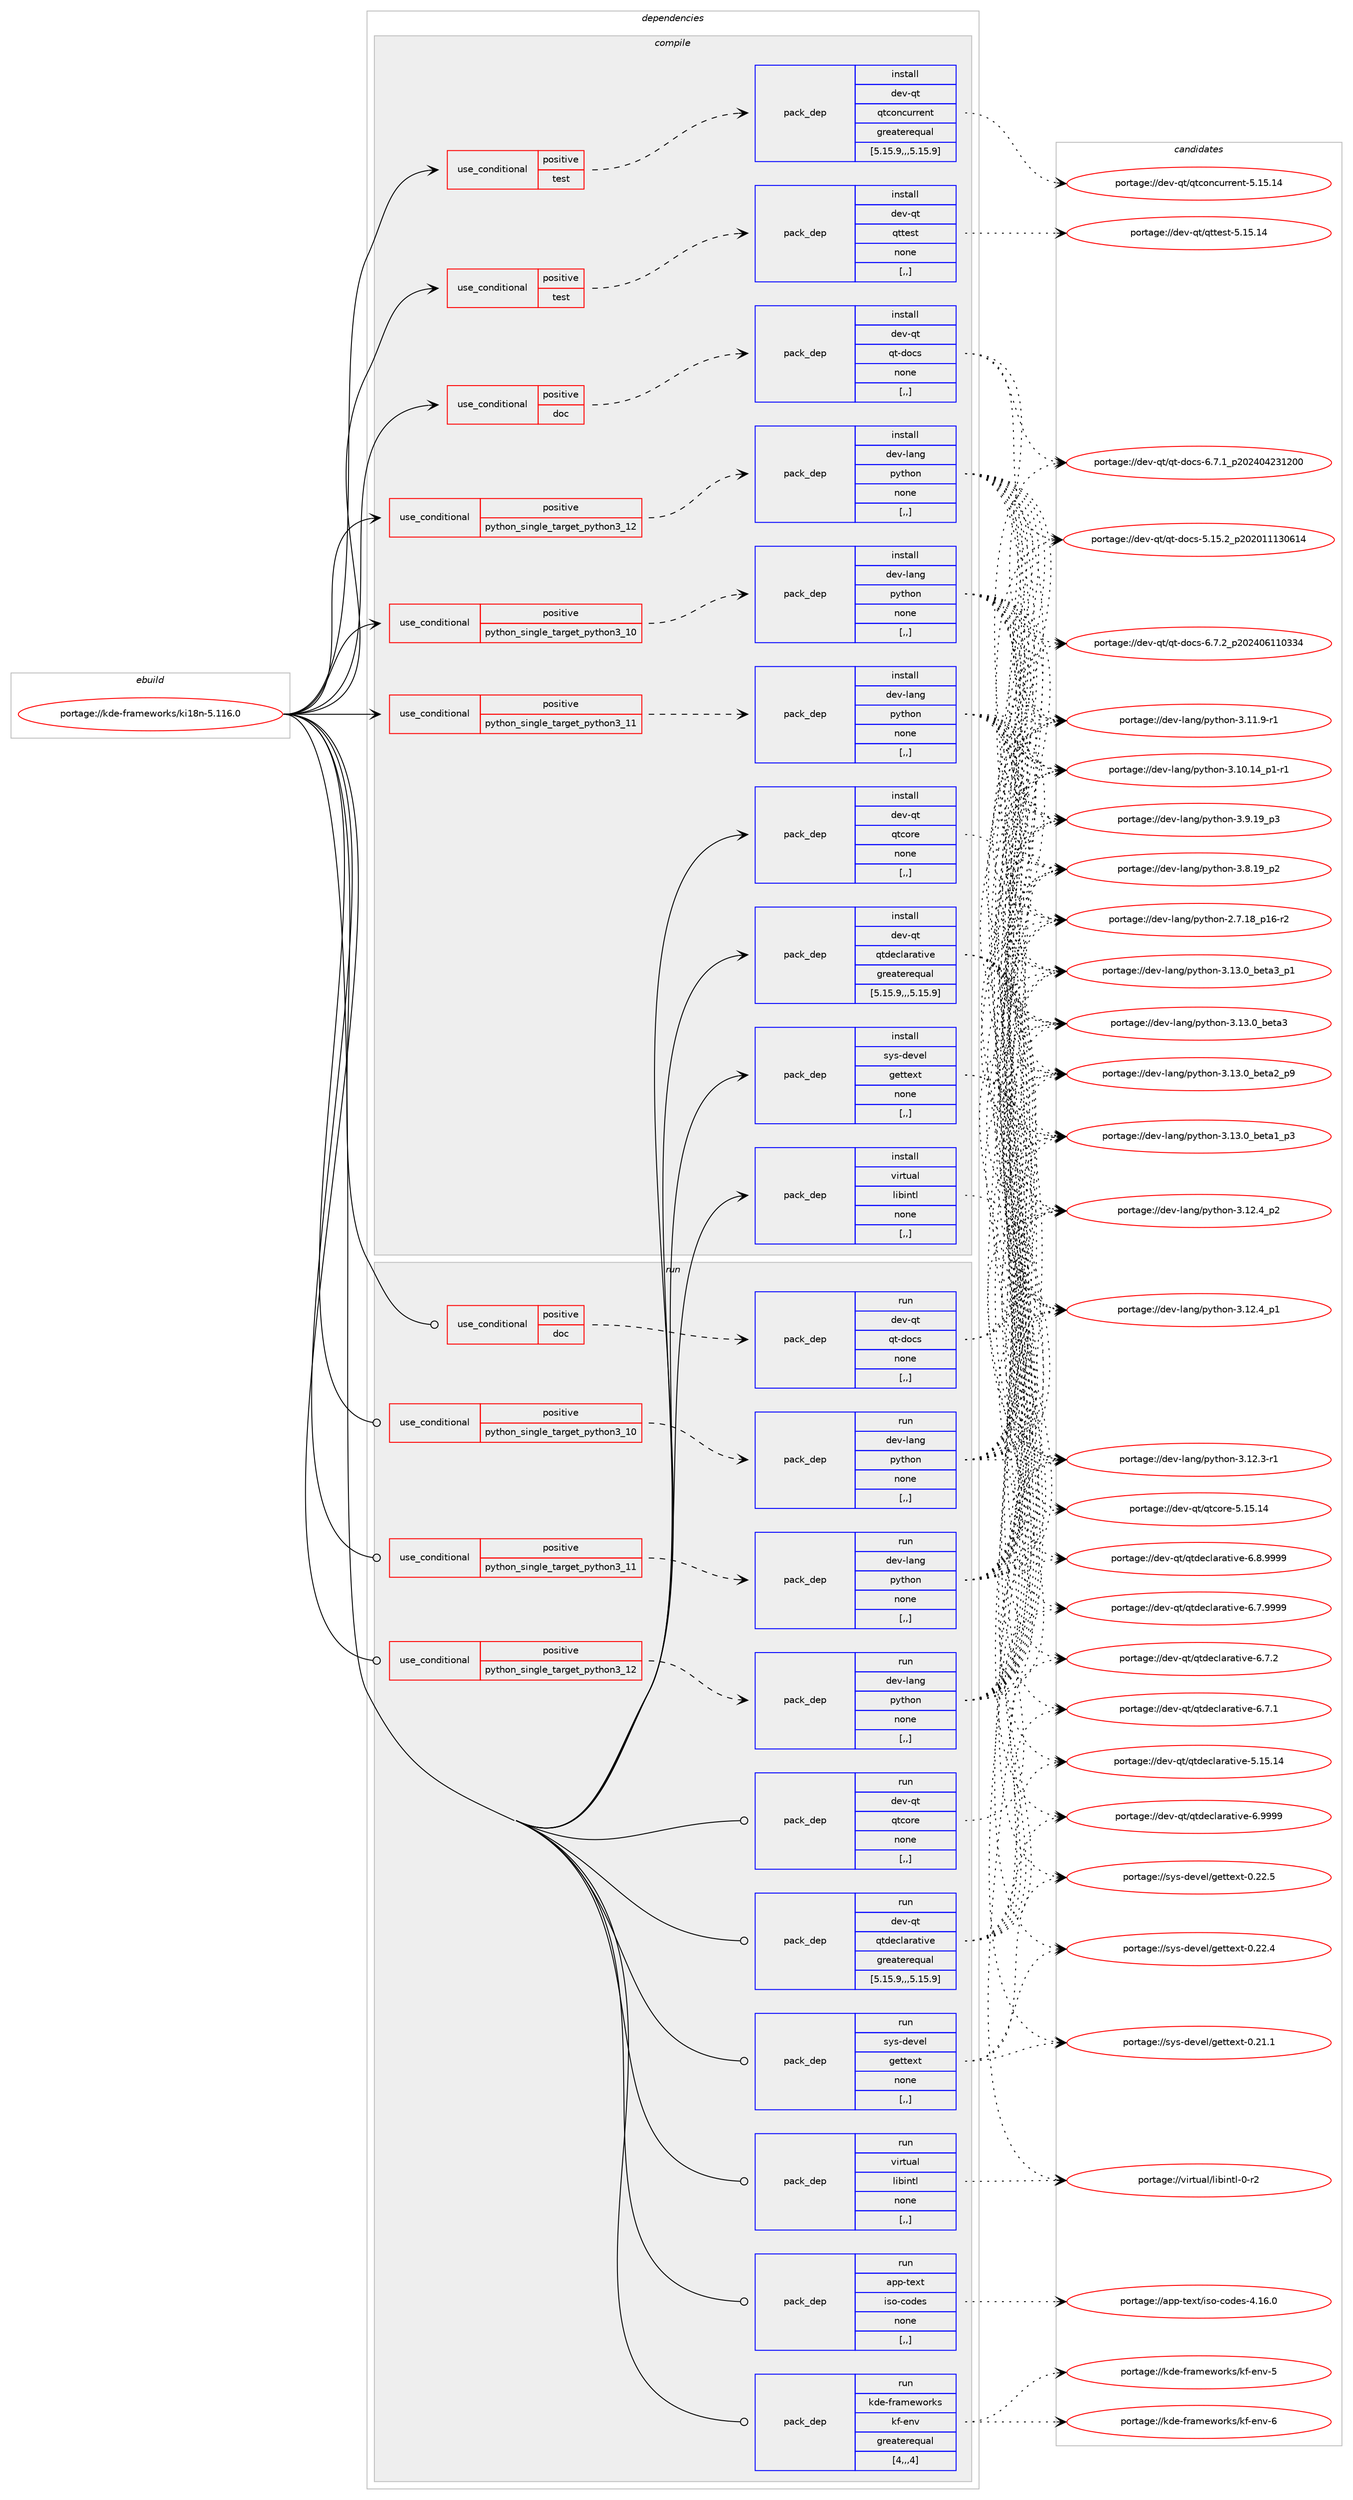 digraph prolog {

# *************
# Graph options
# *************

newrank=true;
concentrate=true;
compound=true;
graph [rankdir=LR,fontname=Helvetica,fontsize=10,ranksep=1.5];#, ranksep=2.5, nodesep=0.2];
edge  [arrowhead=vee];
node  [fontname=Helvetica,fontsize=10];

# **********
# The ebuild
# **********

subgraph cluster_leftcol {
color=gray;
rank=same;
label=<<i>ebuild</i>>;
id [label="portage://kde-frameworks/ki18n-5.116.0", color=red, width=4, href="../kde-frameworks/ki18n-5.116.0.svg"];
}

# ****************
# The dependencies
# ****************

subgraph cluster_midcol {
color=gray;
label=<<i>dependencies</i>>;
subgraph cluster_compile {
fillcolor="#eeeeee";
style=filled;
label=<<i>compile</i>>;
subgraph cond67675 {
dependency263382 [label=<<TABLE BORDER="0" CELLBORDER="1" CELLSPACING="0" CELLPADDING="4"><TR><TD ROWSPAN="3" CELLPADDING="10">use_conditional</TD></TR><TR><TD>positive</TD></TR><TR><TD>doc</TD></TR></TABLE>>, shape=none, color=red];
subgraph pack193661 {
dependency263383 [label=<<TABLE BORDER="0" CELLBORDER="1" CELLSPACING="0" CELLPADDING="4" WIDTH="220"><TR><TD ROWSPAN="6" CELLPADDING="30">pack_dep</TD></TR><TR><TD WIDTH="110">install</TD></TR><TR><TD>dev-qt</TD></TR><TR><TD>qt-docs</TD></TR><TR><TD>none</TD></TR><TR><TD>[,,]</TD></TR></TABLE>>, shape=none, color=blue];
}
dependency263382:e -> dependency263383:w [weight=20,style="dashed",arrowhead="vee"];
}
id:e -> dependency263382:w [weight=20,style="solid",arrowhead="vee"];
subgraph cond67676 {
dependency263384 [label=<<TABLE BORDER="0" CELLBORDER="1" CELLSPACING="0" CELLPADDING="4"><TR><TD ROWSPAN="3" CELLPADDING="10">use_conditional</TD></TR><TR><TD>positive</TD></TR><TR><TD>python_single_target_python3_10</TD></TR></TABLE>>, shape=none, color=red];
subgraph pack193662 {
dependency263385 [label=<<TABLE BORDER="0" CELLBORDER="1" CELLSPACING="0" CELLPADDING="4" WIDTH="220"><TR><TD ROWSPAN="6" CELLPADDING="30">pack_dep</TD></TR><TR><TD WIDTH="110">install</TD></TR><TR><TD>dev-lang</TD></TR><TR><TD>python</TD></TR><TR><TD>none</TD></TR><TR><TD>[,,]</TD></TR></TABLE>>, shape=none, color=blue];
}
dependency263384:e -> dependency263385:w [weight=20,style="dashed",arrowhead="vee"];
}
id:e -> dependency263384:w [weight=20,style="solid",arrowhead="vee"];
subgraph cond67677 {
dependency263386 [label=<<TABLE BORDER="0" CELLBORDER="1" CELLSPACING="0" CELLPADDING="4"><TR><TD ROWSPAN="3" CELLPADDING="10">use_conditional</TD></TR><TR><TD>positive</TD></TR><TR><TD>python_single_target_python3_11</TD></TR></TABLE>>, shape=none, color=red];
subgraph pack193663 {
dependency263387 [label=<<TABLE BORDER="0" CELLBORDER="1" CELLSPACING="0" CELLPADDING="4" WIDTH="220"><TR><TD ROWSPAN="6" CELLPADDING="30">pack_dep</TD></TR><TR><TD WIDTH="110">install</TD></TR><TR><TD>dev-lang</TD></TR><TR><TD>python</TD></TR><TR><TD>none</TD></TR><TR><TD>[,,]</TD></TR></TABLE>>, shape=none, color=blue];
}
dependency263386:e -> dependency263387:w [weight=20,style="dashed",arrowhead="vee"];
}
id:e -> dependency263386:w [weight=20,style="solid",arrowhead="vee"];
subgraph cond67678 {
dependency263388 [label=<<TABLE BORDER="0" CELLBORDER="1" CELLSPACING="0" CELLPADDING="4"><TR><TD ROWSPAN="3" CELLPADDING="10">use_conditional</TD></TR><TR><TD>positive</TD></TR><TR><TD>python_single_target_python3_12</TD></TR></TABLE>>, shape=none, color=red];
subgraph pack193664 {
dependency263389 [label=<<TABLE BORDER="0" CELLBORDER="1" CELLSPACING="0" CELLPADDING="4" WIDTH="220"><TR><TD ROWSPAN="6" CELLPADDING="30">pack_dep</TD></TR><TR><TD WIDTH="110">install</TD></TR><TR><TD>dev-lang</TD></TR><TR><TD>python</TD></TR><TR><TD>none</TD></TR><TR><TD>[,,]</TD></TR></TABLE>>, shape=none, color=blue];
}
dependency263388:e -> dependency263389:w [weight=20,style="dashed",arrowhead="vee"];
}
id:e -> dependency263388:w [weight=20,style="solid",arrowhead="vee"];
subgraph cond67679 {
dependency263390 [label=<<TABLE BORDER="0" CELLBORDER="1" CELLSPACING="0" CELLPADDING="4"><TR><TD ROWSPAN="3" CELLPADDING="10">use_conditional</TD></TR><TR><TD>positive</TD></TR><TR><TD>test</TD></TR></TABLE>>, shape=none, color=red];
subgraph pack193665 {
dependency263391 [label=<<TABLE BORDER="0" CELLBORDER="1" CELLSPACING="0" CELLPADDING="4" WIDTH="220"><TR><TD ROWSPAN="6" CELLPADDING="30">pack_dep</TD></TR><TR><TD WIDTH="110">install</TD></TR><TR><TD>dev-qt</TD></TR><TR><TD>qtconcurrent</TD></TR><TR><TD>greaterequal</TD></TR><TR><TD>[5.15.9,,,5.15.9]</TD></TR></TABLE>>, shape=none, color=blue];
}
dependency263390:e -> dependency263391:w [weight=20,style="dashed",arrowhead="vee"];
}
id:e -> dependency263390:w [weight=20,style="solid",arrowhead="vee"];
subgraph cond67680 {
dependency263392 [label=<<TABLE BORDER="0" CELLBORDER="1" CELLSPACING="0" CELLPADDING="4"><TR><TD ROWSPAN="3" CELLPADDING="10">use_conditional</TD></TR><TR><TD>positive</TD></TR><TR><TD>test</TD></TR></TABLE>>, shape=none, color=red];
subgraph pack193666 {
dependency263393 [label=<<TABLE BORDER="0" CELLBORDER="1" CELLSPACING="0" CELLPADDING="4" WIDTH="220"><TR><TD ROWSPAN="6" CELLPADDING="30">pack_dep</TD></TR><TR><TD WIDTH="110">install</TD></TR><TR><TD>dev-qt</TD></TR><TR><TD>qttest</TD></TR><TR><TD>none</TD></TR><TR><TD>[,,]</TD></TR></TABLE>>, shape=none, color=blue];
}
dependency263392:e -> dependency263393:w [weight=20,style="dashed",arrowhead="vee"];
}
id:e -> dependency263392:w [weight=20,style="solid",arrowhead="vee"];
subgraph pack193667 {
dependency263394 [label=<<TABLE BORDER="0" CELLBORDER="1" CELLSPACING="0" CELLPADDING="4" WIDTH="220"><TR><TD ROWSPAN="6" CELLPADDING="30">pack_dep</TD></TR><TR><TD WIDTH="110">install</TD></TR><TR><TD>dev-qt</TD></TR><TR><TD>qtcore</TD></TR><TR><TD>none</TD></TR><TR><TD>[,,]</TD></TR></TABLE>>, shape=none, color=blue];
}
id:e -> dependency263394:w [weight=20,style="solid",arrowhead="vee"];
subgraph pack193668 {
dependency263395 [label=<<TABLE BORDER="0" CELLBORDER="1" CELLSPACING="0" CELLPADDING="4" WIDTH="220"><TR><TD ROWSPAN="6" CELLPADDING="30">pack_dep</TD></TR><TR><TD WIDTH="110">install</TD></TR><TR><TD>dev-qt</TD></TR><TR><TD>qtdeclarative</TD></TR><TR><TD>greaterequal</TD></TR><TR><TD>[5.15.9,,,5.15.9]</TD></TR></TABLE>>, shape=none, color=blue];
}
id:e -> dependency263395:w [weight=20,style="solid",arrowhead="vee"];
subgraph pack193669 {
dependency263396 [label=<<TABLE BORDER="0" CELLBORDER="1" CELLSPACING="0" CELLPADDING="4" WIDTH="220"><TR><TD ROWSPAN="6" CELLPADDING="30">pack_dep</TD></TR><TR><TD WIDTH="110">install</TD></TR><TR><TD>sys-devel</TD></TR><TR><TD>gettext</TD></TR><TR><TD>none</TD></TR><TR><TD>[,,]</TD></TR></TABLE>>, shape=none, color=blue];
}
id:e -> dependency263396:w [weight=20,style="solid",arrowhead="vee"];
subgraph pack193670 {
dependency263397 [label=<<TABLE BORDER="0" CELLBORDER="1" CELLSPACING="0" CELLPADDING="4" WIDTH="220"><TR><TD ROWSPAN="6" CELLPADDING="30">pack_dep</TD></TR><TR><TD WIDTH="110">install</TD></TR><TR><TD>virtual</TD></TR><TR><TD>libintl</TD></TR><TR><TD>none</TD></TR><TR><TD>[,,]</TD></TR></TABLE>>, shape=none, color=blue];
}
id:e -> dependency263397:w [weight=20,style="solid",arrowhead="vee"];
}
subgraph cluster_compileandrun {
fillcolor="#eeeeee";
style=filled;
label=<<i>compile and run</i>>;
}
subgraph cluster_run {
fillcolor="#eeeeee";
style=filled;
label=<<i>run</i>>;
subgraph cond67681 {
dependency263398 [label=<<TABLE BORDER="0" CELLBORDER="1" CELLSPACING="0" CELLPADDING="4"><TR><TD ROWSPAN="3" CELLPADDING="10">use_conditional</TD></TR><TR><TD>positive</TD></TR><TR><TD>doc</TD></TR></TABLE>>, shape=none, color=red];
subgraph pack193671 {
dependency263399 [label=<<TABLE BORDER="0" CELLBORDER="1" CELLSPACING="0" CELLPADDING="4" WIDTH="220"><TR><TD ROWSPAN="6" CELLPADDING="30">pack_dep</TD></TR><TR><TD WIDTH="110">run</TD></TR><TR><TD>dev-qt</TD></TR><TR><TD>qt-docs</TD></TR><TR><TD>none</TD></TR><TR><TD>[,,]</TD></TR></TABLE>>, shape=none, color=blue];
}
dependency263398:e -> dependency263399:w [weight=20,style="dashed",arrowhead="vee"];
}
id:e -> dependency263398:w [weight=20,style="solid",arrowhead="odot"];
subgraph cond67682 {
dependency263400 [label=<<TABLE BORDER="0" CELLBORDER="1" CELLSPACING="0" CELLPADDING="4"><TR><TD ROWSPAN="3" CELLPADDING="10">use_conditional</TD></TR><TR><TD>positive</TD></TR><TR><TD>python_single_target_python3_10</TD></TR></TABLE>>, shape=none, color=red];
subgraph pack193672 {
dependency263401 [label=<<TABLE BORDER="0" CELLBORDER="1" CELLSPACING="0" CELLPADDING="4" WIDTH="220"><TR><TD ROWSPAN="6" CELLPADDING="30">pack_dep</TD></TR><TR><TD WIDTH="110">run</TD></TR><TR><TD>dev-lang</TD></TR><TR><TD>python</TD></TR><TR><TD>none</TD></TR><TR><TD>[,,]</TD></TR></TABLE>>, shape=none, color=blue];
}
dependency263400:e -> dependency263401:w [weight=20,style="dashed",arrowhead="vee"];
}
id:e -> dependency263400:w [weight=20,style="solid",arrowhead="odot"];
subgraph cond67683 {
dependency263402 [label=<<TABLE BORDER="0" CELLBORDER="1" CELLSPACING="0" CELLPADDING="4"><TR><TD ROWSPAN="3" CELLPADDING="10">use_conditional</TD></TR><TR><TD>positive</TD></TR><TR><TD>python_single_target_python3_11</TD></TR></TABLE>>, shape=none, color=red];
subgraph pack193673 {
dependency263403 [label=<<TABLE BORDER="0" CELLBORDER="1" CELLSPACING="0" CELLPADDING="4" WIDTH="220"><TR><TD ROWSPAN="6" CELLPADDING="30">pack_dep</TD></TR><TR><TD WIDTH="110">run</TD></TR><TR><TD>dev-lang</TD></TR><TR><TD>python</TD></TR><TR><TD>none</TD></TR><TR><TD>[,,]</TD></TR></TABLE>>, shape=none, color=blue];
}
dependency263402:e -> dependency263403:w [weight=20,style="dashed",arrowhead="vee"];
}
id:e -> dependency263402:w [weight=20,style="solid",arrowhead="odot"];
subgraph cond67684 {
dependency263404 [label=<<TABLE BORDER="0" CELLBORDER="1" CELLSPACING="0" CELLPADDING="4"><TR><TD ROWSPAN="3" CELLPADDING="10">use_conditional</TD></TR><TR><TD>positive</TD></TR><TR><TD>python_single_target_python3_12</TD></TR></TABLE>>, shape=none, color=red];
subgraph pack193674 {
dependency263405 [label=<<TABLE BORDER="0" CELLBORDER="1" CELLSPACING="0" CELLPADDING="4" WIDTH="220"><TR><TD ROWSPAN="6" CELLPADDING="30">pack_dep</TD></TR><TR><TD WIDTH="110">run</TD></TR><TR><TD>dev-lang</TD></TR><TR><TD>python</TD></TR><TR><TD>none</TD></TR><TR><TD>[,,]</TD></TR></TABLE>>, shape=none, color=blue];
}
dependency263404:e -> dependency263405:w [weight=20,style="dashed",arrowhead="vee"];
}
id:e -> dependency263404:w [weight=20,style="solid",arrowhead="odot"];
subgraph pack193675 {
dependency263406 [label=<<TABLE BORDER="0" CELLBORDER="1" CELLSPACING="0" CELLPADDING="4" WIDTH="220"><TR><TD ROWSPAN="6" CELLPADDING="30">pack_dep</TD></TR><TR><TD WIDTH="110">run</TD></TR><TR><TD>app-text</TD></TR><TR><TD>iso-codes</TD></TR><TR><TD>none</TD></TR><TR><TD>[,,]</TD></TR></TABLE>>, shape=none, color=blue];
}
id:e -> dependency263406:w [weight=20,style="solid",arrowhead="odot"];
subgraph pack193676 {
dependency263407 [label=<<TABLE BORDER="0" CELLBORDER="1" CELLSPACING="0" CELLPADDING="4" WIDTH="220"><TR><TD ROWSPAN="6" CELLPADDING="30">pack_dep</TD></TR><TR><TD WIDTH="110">run</TD></TR><TR><TD>dev-qt</TD></TR><TR><TD>qtcore</TD></TR><TR><TD>none</TD></TR><TR><TD>[,,]</TD></TR></TABLE>>, shape=none, color=blue];
}
id:e -> dependency263407:w [weight=20,style="solid",arrowhead="odot"];
subgraph pack193677 {
dependency263408 [label=<<TABLE BORDER="0" CELLBORDER="1" CELLSPACING="0" CELLPADDING="4" WIDTH="220"><TR><TD ROWSPAN="6" CELLPADDING="30">pack_dep</TD></TR><TR><TD WIDTH="110">run</TD></TR><TR><TD>dev-qt</TD></TR><TR><TD>qtdeclarative</TD></TR><TR><TD>greaterequal</TD></TR><TR><TD>[5.15.9,,,5.15.9]</TD></TR></TABLE>>, shape=none, color=blue];
}
id:e -> dependency263408:w [weight=20,style="solid",arrowhead="odot"];
subgraph pack193678 {
dependency263409 [label=<<TABLE BORDER="0" CELLBORDER="1" CELLSPACING="0" CELLPADDING="4" WIDTH="220"><TR><TD ROWSPAN="6" CELLPADDING="30">pack_dep</TD></TR><TR><TD WIDTH="110">run</TD></TR><TR><TD>kde-frameworks</TD></TR><TR><TD>kf-env</TD></TR><TR><TD>greaterequal</TD></TR><TR><TD>[4,,,4]</TD></TR></TABLE>>, shape=none, color=blue];
}
id:e -> dependency263409:w [weight=20,style="solid",arrowhead="odot"];
subgraph pack193679 {
dependency263410 [label=<<TABLE BORDER="0" CELLBORDER="1" CELLSPACING="0" CELLPADDING="4" WIDTH="220"><TR><TD ROWSPAN="6" CELLPADDING="30">pack_dep</TD></TR><TR><TD WIDTH="110">run</TD></TR><TR><TD>sys-devel</TD></TR><TR><TD>gettext</TD></TR><TR><TD>none</TD></TR><TR><TD>[,,]</TD></TR></TABLE>>, shape=none, color=blue];
}
id:e -> dependency263410:w [weight=20,style="solid",arrowhead="odot"];
subgraph pack193680 {
dependency263411 [label=<<TABLE BORDER="0" CELLBORDER="1" CELLSPACING="0" CELLPADDING="4" WIDTH="220"><TR><TD ROWSPAN="6" CELLPADDING="30">pack_dep</TD></TR><TR><TD WIDTH="110">run</TD></TR><TR><TD>virtual</TD></TR><TR><TD>libintl</TD></TR><TR><TD>none</TD></TR><TR><TD>[,,]</TD></TR></TABLE>>, shape=none, color=blue];
}
id:e -> dependency263411:w [weight=20,style="solid",arrowhead="odot"];
}
}

# **************
# The candidates
# **************

subgraph cluster_choices {
rank=same;
color=gray;
label=<<i>candidates</i>>;

subgraph choice193661 {
color=black;
nodesep=1;
choice1001011184511311647113116451001119911545544655465095112504850524854494948515152 [label="portage://dev-qt/qt-docs-6.7.2_p202406110334", color=red, width=4,href="../dev-qt/qt-docs-6.7.2_p202406110334.svg"];
choice1001011184511311647113116451001119911545544655464995112504850524852505149504848 [label="portage://dev-qt/qt-docs-6.7.1_p202404231200", color=red, width=4,href="../dev-qt/qt-docs-6.7.1_p202404231200.svg"];
choice100101118451131164711311645100111991154553464953465095112504850484949495148544952 [label="portage://dev-qt/qt-docs-5.15.2_p202011130614", color=red, width=4,href="../dev-qt/qt-docs-5.15.2_p202011130614.svg"];
dependency263383:e -> choice1001011184511311647113116451001119911545544655465095112504850524854494948515152:w [style=dotted,weight="100"];
dependency263383:e -> choice1001011184511311647113116451001119911545544655464995112504850524852505149504848:w [style=dotted,weight="100"];
dependency263383:e -> choice100101118451131164711311645100111991154553464953465095112504850484949495148544952:w [style=dotted,weight="100"];
}
subgraph choice193662 {
color=black;
nodesep=1;
choice10010111845108971101034711212111610411111045514649514648959810111697519511249 [label="portage://dev-lang/python-3.13.0_beta3_p1", color=red, width=4,href="../dev-lang/python-3.13.0_beta3_p1.svg"];
choice1001011184510897110103471121211161041111104551464951464895981011169751 [label="portage://dev-lang/python-3.13.0_beta3", color=red, width=4,href="../dev-lang/python-3.13.0_beta3.svg"];
choice10010111845108971101034711212111610411111045514649514648959810111697509511257 [label="portage://dev-lang/python-3.13.0_beta2_p9", color=red, width=4,href="../dev-lang/python-3.13.0_beta2_p9.svg"];
choice10010111845108971101034711212111610411111045514649514648959810111697499511251 [label="portage://dev-lang/python-3.13.0_beta1_p3", color=red, width=4,href="../dev-lang/python-3.13.0_beta1_p3.svg"];
choice100101118451089711010347112121116104111110455146495046529511250 [label="portage://dev-lang/python-3.12.4_p2", color=red, width=4,href="../dev-lang/python-3.12.4_p2.svg"];
choice100101118451089711010347112121116104111110455146495046529511249 [label="portage://dev-lang/python-3.12.4_p1", color=red, width=4,href="../dev-lang/python-3.12.4_p1.svg"];
choice100101118451089711010347112121116104111110455146495046514511449 [label="portage://dev-lang/python-3.12.3-r1", color=red, width=4,href="../dev-lang/python-3.12.3-r1.svg"];
choice100101118451089711010347112121116104111110455146494946574511449 [label="portage://dev-lang/python-3.11.9-r1", color=red, width=4,href="../dev-lang/python-3.11.9-r1.svg"];
choice100101118451089711010347112121116104111110455146494846495295112494511449 [label="portage://dev-lang/python-3.10.14_p1-r1", color=red, width=4,href="../dev-lang/python-3.10.14_p1-r1.svg"];
choice100101118451089711010347112121116104111110455146574649579511251 [label="portage://dev-lang/python-3.9.19_p3", color=red, width=4,href="../dev-lang/python-3.9.19_p3.svg"];
choice100101118451089711010347112121116104111110455146564649579511250 [label="portage://dev-lang/python-3.8.19_p2", color=red, width=4,href="../dev-lang/python-3.8.19_p2.svg"];
choice100101118451089711010347112121116104111110455046554649569511249544511450 [label="portage://dev-lang/python-2.7.18_p16-r2", color=red, width=4,href="../dev-lang/python-2.7.18_p16-r2.svg"];
dependency263385:e -> choice10010111845108971101034711212111610411111045514649514648959810111697519511249:w [style=dotted,weight="100"];
dependency263385:e -> choice1001011184510897110103471121211161041111104551464951464895981011169751:w [style=dotted,weight="100"];
dependency263385:e -> choice10010111845108971101034711212111610411111045514649514648959810111697509511257:w [style=dotted,weight="100"];
dependency263385:e -> choice10010111845108971101034711212111610411111045514649514648959810111697499511251:w [style=dotted,weight="100"];
dependency263385:e -> choice100101118451089711010347112121116104111110455146495046529511250:w [style=dotted,weight="100"];
dependency263385:e -> choice100101118451089711010347112121116104111110455146495046529511249:w [style=dotted,weight="100"];
dependency263385:e -> choice100101118451089711010347112121116104111110455146495046514511449:w [style=dotted,weight="100"];
dependency263385:e -> choice100101118451089711010347112121116104111110455146494946574511449:w [style=dotted,weight="100"];
dependency263385:e -> choice100101118451089711010347112121116104111110455146494846495295112494511449:w [style=dotted,weight="100"];
dependency263385:e -> choice100101118451089711010347112121116104111110455146574649579511251:w [style=dotted,weight="100"];
dependency263385:e -> choice100101118451089711010347112121116104111110455146564649579511250:w [style=dotted,weight="100"];
dependency263385:e -> choice100101118451089711010347112121116104111110455046554649569511249544511450:w [style=dotted,weight="100"];
}
subgraph choice193663 {
color=black;
nodesep=1;
choice10010111845108971101034711212111610411111045514649514648959810111697519511249 [label="portage://dev-lang/python-3.13.0_beta3_p1", color=red, width=4,href="../dev-lang/python-3.13.0_beta3_p1.svg"];
choice1001011184510897110103471121211161041111104551464951464895981011169751 [label="portage://dev-lang/python-3.13.0_beta3", color=red, width=4,href="../dev-lang/python-3.13.0_beta3.svg"];
choice10010111845108971101034711212111610411111045514649514648959810111697509511257 [label="portage://dev-lang/python-3.13.0_beta2_p9", color=red, width=4,href="../dev-lang/python-3.13.0_beta2_p9.svg"];
choice10010111845108971101034711212111610411111045514649514648959810111697499511251 [label="portage://dev-lang/python-3.13.0_beta1_p3", color=red, width=4,href="../dev-lang/python-3.13.0_beta1_p3.svg"];
choice100101118451089711010347112121116104111110455146495046529511250 [label="portage://dev-lang/python-3.12.4_p2", color=red, width=4,href="../dev-lang/python-3.12.4_p2.svg"];
choice100101118451089711010347112121116104111110455146495046529511249 [label="portage://dev-lang/python-3.12.4_p1", color=red, width=4,href="../dev-lang/python-3.12.4_p1.svg"];
choice100101118451089711010347112121116104111110455146495046514511449 [label="portage://dev-lang/python-3.12.3-r1", color=red, width=4,href="../dev-lang/python-3.12.3-r1.svg"];
choice100101118451089711010347112121116104111110455146494946574511449 [label="portage://dev-lang/python-3.11.9-r1", color=red, width=4,href="../dev-lang/python-3.11.9-r1.svg"];
choice100101118451089711010347112121116104111110455146494846495295112494511449 [label="portage://dev-lang/python-3.10.14_p1-r1", color=red, width=4,href="../dev-lang/python-3.10.14_p1-r1.svg"];
choice100101118451089711010347112121116104111110455146574649579511251 [label="portage://dev-lang/python-3.9.19_p3", color=red, width=4,href="../dev-lang/python-3.9.19_p3.svg"];
choice100101118451089711010347112121116104111110455146564649579511250 [label="portage://dev-lang/python-3.8.19_p2", color=red, width=4,href="../dev-lang/python-3.8.19_p2.svg"];
choice100101118451089711010347112121116104111110455046554649569511249544511450 [label="portage://dev-lang/python-2.7.18_p16-r2", color=red, width=4,href="../dev-lang/python-2.7.18_p16-r2.svg"];
dependency263387:e -> choice10010111845108971101034711212111610411111045514649514648959810111697519511249:w [style=dotted,weight="100"];
dependency263387:e -> choice1001011184510897110103471121211161041111104551464951464895981011169751:w [style=dotted,weight="100"];
dependency263387:e -> choice10010111845108971101034711212111610411111045514649514648959810111697509511257:w [style=dotted,weight="100"];
dependency263387:e -> choice10010111845108971101034711212111610411111045514649514648959810111697499511251:w [style=dotted,weight="100"];
dependency263387:e -> choice100101118451089711010347112121116104111110455146495046529511250:w [style=dotted,weight="100"];
dependency263387:e -> choice100101118451089711010347112121116104111110455146495046529511249:w [style=dotted,weight="100"];
dependency263387:e -> choice100101118451089711010347112121116104111110455146495046514511449:w [style=dotted,weight="100"];
dependency263387:e -> choice100101118451089711010347112121116104111110455146494946574511449:w [style=dotted,weight="100"];
dependency263387:e -> choice100101118451089711010347112121116104111110455146494846495295112494511449:w [style=dotted,weight="100"];
dependency263387:e -> choice100101118451089711010347112121116104111110455146574649579511251:w [style=dotted,weight="100"];
dependency263387:e -> choice100101118451089711010347112121116104111110455146564649579511250:w [style=dotted,weight="100"];
dependency263387:e -> choice100101118451089711010347112121116104111110455046554649569511249544511450:w [style=dotted,weight="100"];
}
subgraph choice193664 {
color=black;
nodesep=1;
choice10010111845108971101034711212111610411111045514649514648959810111697519511249 [label="portage://dev-lang/python-3.13.0_beta3_p1", color=red, width=4,href="../dev-lang/python-3.13.0_beta3_p1.svg"];
choice1001011184510897110103471121211161041111104551464951464895981011169751 [label="portage://dev-lang/python-3.13.0_beta3", color=red, width=4,href="../dev-lang/python-3.13.0_beta3.svg"];
choice10010111845108971101034711212111610411111045514649514648959810111697509511257 [label="portage://dev-lang/python-3.13.0_beta2_p9", color=red, width=4,href="../dev-lang/python-3.13.0_beta2_p9.svg"];
choice10010111845108971101034711212111610411111045514649514648959810111697499511251 [label="portage://dev-lang/python-3.13.0_beta1_p3", color=red, width=4,href="../dev-lang/python-3.13.0_beta1_p3.svg"];
choice100101118451089711010347112121116104111110455146495046529511250 [label="portage://dev-lang/python-3.12.4_p2", color=red, width=4,href="../dev-lang/python-3.12.4_p2.svg"];
choice100101118451089711010347112121116104111110455146495046529511249 [label="portage://dev-lang/python-3.12.4_p1", color=red, width=4,href="../dev-lang/python-3.12.4_p1.svg"];
choice100101118451089711010347112121116104111110455146495046514511449 [label="portage://dev-lang/python-3.12.3-r1", color=red, width=4,href="../dev-lang/python-3.12.3-r1.svg"];
choice100101118451089711010347112121116104111110455146494946574511449 [label="portage://dev-lang/python-3.11.9-r1", color=red, width=4,href="../dev-lang/python-3.11.9-r1.svg"];
choice100101118451089711010347112121116104111110455146494846495295112494511449 [label="portage://dev-lang/python-3.10.14_p1-r1", color=red, width=4,href="../dev-lang/python-3.10.14_p1-r1.svg"];
choice100101118451089711010347112121116104111110455146574649579511251 [label="portage://dev-lang/python-3.9.19_p3", color=red, width=4,href="../dev-lang/python-3.9.19_p3.svg"];
choice100101118451089711010347112121116104111110455146564649579511250 [label="portage://dev-lang/python-3.8.19_p2", color=red, width=4,href="../dev-lang/python-3.8.19_p2.svg"];
choice100101118451089711010347112121116104111110455046554649569511249544511450 [label="portage://dev-lang/python-2.7.18_p16-r2", color=red, width=4,href="../dev-lang/python-2.7.18_p16-r2.svg"];
dependency263389:e -> choice10010111845108971101034711212111610411111045514649514648959810111697519511249:w [style=dotted,weight="100"];
dependency263389:e -> choice1001011184510897110103471121211161041111104551464951464895981011169751:w [style=dotted,weight="100"];
dependency263389:e -> choice10010111845108971101034711212111610411111045514649514648959810111697509511257:w [style=dotted,weight="100"];
dependency263389:e -> choice10010111845108971101034711212111610411111045514649514648959810111697499511251:w [style=dotted,weight="100"];
dependency263389:e -> choice100101118451089711010347112121116104111110455146495046529511250:w [style=dotted,weight="100"];
dependency263389:e -> choice100101118451089711010347112121116104111110455146495046529511249:w [style=dotted,weight="100"];
dependency263389:e -> choice100101118451089711010347112121116104111110455146495046514511449:w [style=dotted,weight="100"];
dependency263389:e -> choice100101118451089711010347112121116104111110455146494946574511449:w [style=dotted,weight="100"];
dependency263389:e -> choice100101118451089711010347112121116104111110455146494846495295112494511449:w [style=dotted,weight="100"];
dependency263389:e -> choice100101118451089711010347112121116104111110455146574649579511251:w [style=dotted,weight="100"];
dependency263389:e -> choice100101118451089711010347112121116104111110455146564649579511250:w [style=dotted,weight="100"];
dependency263389:e -> choice100101118451089711010347112121116104111110455046554649569511249544511450:w [style=dotted,weight="100"];
}
subgraph choice193665 {
color=black;
nodesep=1;
choice100101118451131164711311699111110991171141141011101164553464953464952 [label="portage://dev-qt/qtconcurrent-5.15.14", color=red, width=4,href="../dev-qt/qtconcurrent-5.15.14.svg"];
dependency263391:e -> choice100101118451131164711311699111110991171141141011101164553464953464952:w [style=dotted,weight="100"];
}
subgraph choice193666 {
color=black;
nodesep=1;
choice10010111845113116471131161161011151164553464953464952 [label="portage://dev-qt/qttest-5.15.14", color=red, width=4,href="../dev-qt/qttest-5.15.14.svg"];
dependency263393:e -> choice10010111845113116471131161161011151164553464953464952:w [style=dotted,weight="100"];
}
subgraph choice193667 {
color=black;
nodesep=1;
choice1001011184511311647113116991111141014553464953464952 [label="portage://dev-qt/qtcore-5.15.14", color=red, width=4,href="../dev-qt/qtcore-5.15.14.svg"];
dependency263394:e -> choice1001011184511311647113116991111141014553464953464952:w [style=dotted,weight="100"];
}
subgraph choice193668 {
color=black;
nodesep=1;
choice100101118451131164711311610010199108971149711610511810145544657575757 [label="portage://dev-qt/qtdeclarative-6.9999", color=red, width=4,href="../dev-qt/qtdeclarative-6.9999.svg"];
choice1001011184511311647113116100101991089711497116105118101455446564657575757 [label="portage://dev-qt/qtdeclarative-6.8.9999", color=red, width=4,href="../dev-qt/qtdeclarative-6.8.9999.svg"];
choice1001011184511311647113116100101991089711497116105118101455446554657575757 [label="portage://dev-qt/qtdeclarative-6.7.9999", color=red, width=4,href="../dev-qt/qtdeclarative-6.7.9999.svg"];
choice1001011184511311647113116100101991089711497116105118101455446554650 [label="portage://dev-qt/qtdeclarative-6.7.2", color=red, width=4,href="../dev-qt/qtdeclarative-6.7.2.svg"];
choice1001011184511311647113116100101991089711497116105118101455446554649 [label="portage://dev-qt/qtdeclarative-6.7.1", color=red, width=4,href="../dev-qt/qtdeclarative-6.7.1.svg"];
choice10010111845113116471131161001019910897114971161051181014553464953464952 [label="portage://dev-qt/qtdeclarative-5.15.14", color=red, width=4,href="../dev-qt/qtdeclarative-5.15.14.svg"];
dependency263395:e -> choice100101118451131164711311610010199108971149711610511810145544657575757:w [style=dotted,weight="100"];
dependency263395:e -> choice1001011184511311647113116100101991089711497116105118101455446564657575757:w [style=dotted,weight="100"];
dependency263395:e -> choice1001011184511311647113116100101991089711497116105118101455446554657575757:w [style=dotted,weight="100"];
dependency263395:e -> choice1001011184511311647113116100101991089711497116105118101455446554650:w [style=dotted,weight="100"];
dependency263395:e -> choice1001011184511311647113116100101991089711497116105118101455446554649:w [style=dotted,weight="100"];
dependency263395:e -> choice10010111845113116471131161001019910897114971161051181014553464953464952:w [style=dotted,weight="100"];
}
subgraph choice193669 {
color=black;
nodesep=1;
choice115121115451001011181011084710310111611610112011645484650504653 [label="portage://sys-devel/gettext-0.22.5", color=red, width=4,href="../sys-devel/gettext-0.22.5.svg"];
choice115121115451001011181011084710310111611610112011645484650504652 [label="portage://sys-devel/gettext-0.22.4", color=red, width=4,href="../sys-devel/gettext-0.22.4.svg"];
choice115121115451001011181011084710310111611610112011645484650494649 [label="portage://sys-devel/gettext-0.21.1", color=red, width=4,href="../sys-devel/gettext-0.21.1.svg"];
dependency263396:e -> choice115121115451001011181011084710310111611610112011645484650504653:w [style=dotted,weight="100"];
dependency263396:e -> choice115121115451001011181011084710310111611610112011645484650504652:w [style=dotted,weight="100"];
dependency263396:e -> choice115121115451001011181011084710310111611610112011645484650494649:w [style=dotted,weight="100"];
}
subgraph choice193670 {
color=black;
nodesep=1;
choice11810511411611797108471081059810511011610845484511450 [label="portage://virtual/libintl-0-r2", color=red, width=4,href="../virtual/libintl-0-r2.svg"];
dependency263397:e -> choice11810511411611797108471081059810511011610845484511450:w [style=dotted,weight="100"];
}
subgraph choice193671 {
color=black;
nodesep=1;
choice1001011184511311647113116451001119911545544655465095112504850524854494948515152 [label="portage://dev-qt/qt-docs-6.7.2_p202406110334", color=red, width=4,href="../dev-qt/qt-docs-6.7.2_p202406110334.svg"];
choice1001011184511311647113116451001119911545544655464995112504850524852505149504848 [label="portage://dev-qt/qt-docs-6.7.1_p202404231200", color=red, width=4,href="../dev-qt/qt-docs-6.7.1_p202404231200.svg"];
choice100101118451131164711311645100111991154553464953465095112504850484949495148544952 [label="portage://dev-qt/qt-docs-5.15.2_p202011130614", color=red, width=4,href="../dev-qt/qt-docs-5.15.2_p202011130614.svg"];
dependency263399:e -> choice1001011184511311647113116451001119911545544655465095112504850524854494948515152:w [style=dotted,weight="100"];
dependency263399:e -> choice1001011184511311647113116451001119911545544655464995112504850524852505149504848:w [style=dotted,weight="100"];
dependency263399:e -> choice100101118451131164711311645100111991154553464953465095112504850484949495148544952:w [style=dotted,weight="100"];
}
subgraph choice193672 {
color=black;
nodesep=1;
choice10010111845108971101034711212111610411111045514649514648959810111697519511249 [label="portage://dev-lang/python-3.13.0_beta3_p1", color=red, width=4,href="../dev-lang/python-3.13.0_beta3_p1.svg"];
choice1001011184510897110103471121211161041111104551464951464895981011169751 [label="portage://dev-lang/python-3.13.0_beta3", color=red, width=4,href="../dev-lang/python-3.13.0_beta3.svg"];
choice10010111845108971101034711212111610411111045514649514648959810111697509511257 [label="portage://dev-lang/python-3.13.0_beta2_p9", color=red, width=4,href="../dev-lang/python-3.13.0_beta2_p9.svg"];
choice10010111845108971101034711212111610411111045514649514648959810111697499511251 [label="portage://dev-lang/python-3.13.0_beta1_p3", color=red, width=4,href="../dev-lang/python-3.13.0_beta1_p3.svg"];
choice100101118451089711010347112121116104111110455146495046529511250 [label="portage://dev-lang/python-3.12.4_p2", color=red, width=4,href="../dev-lang/python-3.12.4_p2.svg"];
choice100101118451089711010347112121116104111110455146495046529511249 [label="portage://dev-lang/python-3.12.4_p1", color=red, width=4,href="../dev-lang/python-3.12.4_p1.svg"];
choice100101118451089711010347112121116104111110455146495046514511449 [label="portage://dev-lang/python-3.12.3-r1", color=red, width=4,href="../dev-lang/python-3.12.3-r1.svg"];
choice100101118451089711010347112121116104111110455146494946574511449 [label="portage://dev-lang/python-3.11.9-r1", color=red, width=4,href="../dev-lang/python-3.11.9-r1.svg"];
choice100101118451089711010347112121116104111110455146494846495295112494511449 [label="portage://dev-lang/python-3.10.14_p1-r1", color=red, width=4,href="../dev-lang/python-3.10.14_p1-r1.svg"];
choice100101118451089711010347112121116104111110455146574649579511251 [label="portage://dev-lang/python-3.9.19_p3", color=red, width=4,href="../dev-lang/python-3.9.19_p3.svg"];
choice100101118451089711010347112121116104111110455146564649579511250 [label="portage://dev-lang/python-3.8.19_p2", color=red, width=4,href="../dev-lang/python-3.8.19_p2.svg"];
choice100101118451089711010347112121116104111110455046554649569511249544511450 [label="portage://dev-lang/python-2.7.18_p16-r2", color=red, width=4,href="../dev-lang/python-2.7.18_p16-r2.svg"];
dependency263401:e -> choice10010111845108971101034711212111610411111045514649514648959810111697519511249:w [style=dotted,weight="100"];
dependency263401:e -> choice1001011184510897110103471121211161041111104551464951464895981011169751:w [style=dotted,weight="100"];
dependency263401:e -> choice10010111845108971101034711212111610411111045514649514648959810111697509511257:w [style=dotted,weight="100"];
dependency263401:e -> choice10010111845108971101034711212111610411111045514649514648959810111697499511251:w [style=dotted,weight="100"];
dependency263401:e -> choice100101118451089711010347112121116104111110455146495046529511250:w [style=dotted,weight="100"];
dependency263401:e -> choice100101118451089711010347112121116104111110455146495046529511249:w [style=dotted,weight="100"];
dependency263401:e -> choice100101118451089711010347112121116104111110455146495046514511449:w [style=dotted,weight="100"];
dependency263401:e -> choice100101118451089711010347112121116104111110455146494946574511449:w [style=dotted,weight="100"];
dependency263401:e -> choice100101118451089711010347112121116104111110455146494846495295112494511449:w [style=dotted,weight="100"];
dependency263401:e -> choice100101118451089711010347112121116104111110455146574649579511251:w [style=dotted,weight="100"];
dependency263401:e -> choice100101118451089711010347112121116104111110455146564649579511250:w [style=dotted,weight="100"];
dependency263401:e -> choice100101118451089711010347112121116104111110455046554649569511249544511450:w [style=dotted,weight="100"];
}
subgraph choice193673 {
color=black;
nodesep=1;
choice10010111845108971101034711212111610411111045514649514648959810111697519511249 [label="portage://dev-lang/python-3.13.0_beta3_p1", color=red, width=4,href="../dev-lang/python-3.13.0_beta3_p1.svg"];
choice1001011184510897110103471121211161041111104551464951464895981011169751 [label="portage://dev-lang/python-3.13.0_beta3", color=red, width=4,href="../dev-lang/python-3.13.0_beta3.svg"];
choice10010111845108971101034711212111610411111045514649514648959810111697509511257 [label="portage://dev-lang/python-3.13.0_beta2_p9", color=red, width=4,href="../dev-lang/python-3.13.0_beta2_p9.svg"];
choice10010111845108971101034711212111610411111045514649514648959810111697499511251 [label="portage://dev-lang/python-3.13.0_beta1_p3", color=red, width=4,href="../dev-lang/python-3.13.0_beta1_p3.svg"];
choice100101118451089711010347112121116104111110455146495046529511250 [label="portage://dev-lang/python-3.12.4_p2", color=red, width=4,href="../dev-lang/python-3.12.4_p2.svg"];
choice100101118451089711010347112121116104111110455146495046529511249 [label="portage://dev-lang/python-3.12.4_p1", color=red, width=4,href="../dev-lang/python-3.12.4_p1.svg"];
choice100101118451089711010347112121116104111110455146495046514511449 [label="portage://dev-lang/python-3.12.3-r1", color=red, width=4,href="../dev-lang/python-3.12.3-r1.svg"];
choice100101118451089711010347112121116104111110455146494946574511449 [label="portage://dev-lang/python-3.11.9-r1", color=red, width=4,href="../dev-lang/python-3.11.9-r1.svg"];
choice100101118451089711010347112121116104111110455146494846495295112494511449 [label="portage://dev-lang/python-3.10.14_p1-r1", color=red, width=4,href="../dev-lang/python-3.10.14_p1-r1.svg"];
choice100101118451089711010347112121116104111110455146574649579511251 [label="portage://dev-lang/python-3.9.19_p3", color=red, width=4,href="../dev-lang/python-3.9.19_p3.svg"];
choice100101118451089711010347112121116104111110455146564649579511250 [label="portage://dev-lang/python-3.8.19_p2", color=red, width=4,href="../dev-lang/python-3.8.19_p2.svg"];
choice100101118451089711010347112121116104111110455046554649569511249544511450 [label="portage://dev-lang/python-2.7.18_p16-r2", color=red, width=4,href="../dev-lang/python-2.7.18_p16-r2.svg"];
dependency263403:e -> choice10010111845108971101034711212111610411111045514649514648959810111697519511249:w [style=dotted,weight="100"];
dependency263403:e -> choice1001011184510897110103471121211161041111104551464951464895981011169751:w [style=dotted,weight="100"];
dependency263403:e -> choice10010111845108971101034711212111610411111045514649514648959810111697509511257:w [style=dotted,weight="100"];
dependency263403:e -> choice10010111845108971101034711212111610411111045514649514648959810111697499511251:w [style=dotted,weight="100"];
dependency263403:e -> choice100101118451089711010347112121116104111110455146495046529511250:w [style=dotted,weight="100"];
dependency263403:e -> choice100101118451089711010347112121116104111110455146495046529511249:w [style=dotted,weight="100"];
dependency263403:e -> choice100101118451089711010347112121116104111110455146495046514511449:w [style=dotted,weight="100"];
dependency263403:e -> choice100101118451089711010347112121116104111110455146494946574511449:w [style=dotted,weight="100"];
dependency263403:e -> choice100101118451089711010347112121116104111110455146494846495295112494511449:w [style=dotted,weight="100"];
dependency263403:e -> choice100101118451089711010347112121116104111110455146574649579511251:w [style=dotted,weight="100"];
dependency263403:e -> choice100101118451089711010347112121116104111110455146564649579511250:w [style=dotted,weight="100"];
dependency263403:e -> choice100101118451089711010347112121116104111110455046554649569511249544511450:w [style=dotted,weight="100"];
}
subgraph choice193674 {
color=black;
nodesep=1;
choice10010111845108971101034711212111610411111045514649514648959810111697519511249 [label="portage://dev-lang/python-3.13.0_beta3_p1", color=red, width=4,href="../dev-lang/python-3.13.0_beta3_p1.svg"];
choice1001011184510897110103471121211161041111104551464951464895981011169751 [label="portage://dev-lang/python-3.13.0_beta3", color=red, width=4,href="../dev-lang/python-3.13.0_beta3.svg"];
choice10010111845108971101034711212111610411111045514649514648959810111697509511257 [label="portage://dev-lang/python-3.13.0_beta2_p9", color=red, width=4,href="../dev-lang/python-3.13.0_beta2_p9.svg"];
choice10010111845108971101034711212111610411111045514649514648959810111697499511251 [label="portage://dev-lang/python-3.13.0_beta1_p3", color=red, width=4,href="../dev-lang/python-3.13.0_beta1_p3.svg"];
choice100101118451089711010347112121116104111110455146495046529511250 [label="portage://dev-lang/python-3.12.4_p2", color=red, width=4,href="../dev-lang/python-3.12.4_p2.svg"];
choice100101118451089711010347112121116104111110455146495046529511249 [label="portage://dev-lang/python-3.12.4_p1", color=red, width=4,href="../dev-lang/python-3.12.4_p1.svg"];
choice100101118451089711010347112121116104111110455146495046514511449 [label="portage://dev-lang/python-3.12.3-r1", color=red, width=4,href="../dev-lang/python-3.12.3-r1.svg"];
choice100101118451089711010347112121116104111110455146494946574511449 [label="portage://dev-lang/python-3.11.9-r1", color=red, width=4,href="../dev-lang/python-3.11.9-r1.svg"];
choice100101118451089711010347112121116104111110455146494846495295112494511449 [label="portage://dev-lang/python-3.10.14_p1-r1", color=red, width=4,href="../dev-lang/python-3.10.14_p1-r1.svg"];
choice100101118451089711010347112121116104111110455146574649579511251 [label="portage://dev-lang/python-3.9.19_p3", color=red, width=4,href="../dev-lang/python-3.9.19_p3.svg"];
choice100101118451089711010347112121116104111110455146564649579511250 [label="portage://dev-lang/python-3.8.19_p2", color=red, width=4,href="../dev-lang/python-3.8.19_p2.svg"];
choice100101118451089711010347112121116104111110455046554649569511249544511450 [label="portage://dev-lang/python-2.7.18_p16-r2", color=red, width=4,href="../dev-lang/python-2.7.18_p16-r2.svg"];
dependency263405:e -> choice10010111845108971101034711212111610411111045514649514648959810111697519511249:w [style=dotted,weight="100"];
dependency263405:e -> choice1001011184510897110103471121211161041111104551464951464895981011169751:w [style=dotted,weight="100"];
dependency263405:e -> choice10010111845108971101034711212111610411111045514649514648959810111697509511257:w [style=dotted,weight="100"];
dependency263405:e -> choice10010111845108971101034711212111610411111045514649514648959810111697499511251:w [style=dotted,weight="100"];
dependency263405:e -> choice100101118451089711010347112121116104111110455146495046529511250:w [style=dotted,weight="100"];
dependency263405:e -> choice100101118451089711010347112121116104111110455146495046529511249:w [style=dotted,weight="100"];
dependency263405:e -> choice100101118451089711010347112121116104111110455146495046514511449:w [style=dotted,weight="100"];
dependency263405:e -> choice100101118451089711010347112121116104111110455146494946574511449:w [style=dotted,weight="100"];
dependency263405:e -> choice100101118451089711010347112121116104111110455146494846495295112494511449:w [style=dotted,weight="100"];
dependency263405:e -> choice100101118451089711010347112121116104111110455146574649579511251:w [style=dotted,weight="100"];
dependency263405:e -> choice100101118451089711010347112121116104111110455146564649579511250:w [style=dotted,weight="100"];
dependency263405:e -> choice100101118451089711010347112121116104111110455046554649569511249544511450:w [style=dotted,weight="100"];
}
subgraph choice193675 {
color=black;
nodesep=1;
choice971121124511610112011647105115111459911110010111545524649544648 [label="portage://app-text/iso-codes-4.16.0", color=red, width=4,href="../app-text/iso-codes-4.16.0.svg"];
dependency263406:e -> choice971121124511610112011647105115111459911110010111545524649544648:w [style=dotted,weight="100"];
}
subgraph choice193676 {
color=black;
nodesep=1;
choice1001011184511311647113116991111141014553464953464952 [label="portage://dev-qt/qtcore-5.15.14", color=red, width=4,href="../dev-qt/qtcore-5.15.14.svg"];
dependency263407:e -> choice1001011184511311647113116991111141014553464953464952:w [style=dotted,weight="100"];
}
subgraph choice193677 {
color=black;
nodesep=1;
choice100101118451131164711311610010199108971149711610511810145544657575757 [label="portage://dev-qt/qtdeclarative-6.9999", color=red, width=4,href="../dev-qt/qtdeclarative-6.9999.svg"];
choice1001011184511311647113116100101991089711497116105118101455446564657575757 [label="portage://dev-qt/qtdeclarative-6.8.9999", color=red, width=4,href="../dev-qt/qtdeclarative-6.8.9999.svg"];
choice1001011184511311647113116100101991089711497116105118101455446554657575757 [label="portage://dev-qt/qtdeclarative-6.7.9999", color=red, width=4,href="../dev-qt/qtdeclarative-6.7.9999.svg"];
choice1001011184511311647113116100101991089711497116105118101455446554650 [label="portage://dev-qt/qtdeclarative-6.7.2", color=red, width=4,href="../dev-qt/qtdeclarative-6.7.2.svg"];
choice1001011184511311647113116100101991089711497116105118101455446554649 [label="portage://dev-qt/qtdeclarative-6.7.1", color=red, width=4,href="../dev-qt/qtdeclarative-6.7.1.svg"];
choice10010111845113116471131161001019910897114971161051181014553464953464952 [label="portage://dev-qt/qtdeclarative-5.15.14", color=red, width=4,href="../dev-qt/qtdeclarative-5.15.14.svg"];
dependency263408:e -> choice100101118451131164711311610010199108971149711610511810145544657575757:w [style=dotted,weight="100"];
dependency263408:e -> choice1001011184511311647113116100101991089711497116105118101455446564657575757:w [style=dotted,weight="100"];
dependency263408:e -> choice1001011184511311647113116100101991089711497116105118101455446554657575757:w [style=dotted,weight="100"];
dependency263408:e -> choice1001011184511311647113116100101991089711497116105118101455446554650:w [style=dotted,weight="100"];
dependency263408:e -> choice1001011184511311647113116100101991089711497116105118101455446554649:w [style=dotted,weight="100"];
dependency263408:e -> choice10010111845113116471131161001019910897114971161051181014553464953464952:w [style=dotted,weight="100"];
}
subgraph choice193678 {
color=black;
nodesep=1;
choice107100101451021149710910111911111410711547107102451011101184554 [label="portage://kde-frameworks/kf-env-6", color=red, width=4,href="../kde-frameworks/kf-env-6.svg"];
choice107100101451021149710910111911111410711547107102451011101184553 [label="portage://kde-frameworks/kf-env-5", color=red, width=4,href="../kde-frameworks/kf-env-5.svg"];
dependency263409:e -> choice107100101451021149710910111911111410711547107102451011101184554:w [style=dotted,weight="100"];
dependency263409:e -> choice107100101451021149710910111911111410711547107102451011101184553:w [style=dotted,weight="100"];
}
subgraph choice193679 {
color=black;
nodesep=1;
choice115121115451001011181011084710310111611610112011645484650504653 [label="portage://sys-devel/gettext-0.22.5", color=red, width=4,href="../sys-devel/gettext-0.22.5.svg"];
choice115121115451001011181011084710310111611610112011645484650504652 [label="portage://sys-devel/gettext-0.22.4", color=red, width=4,href="../sys-devel/gettext-0.22.4.svg"];
choice115121115451001011181011084710310111611610112011645484650494649 [label="portage://sys-devel/gettext-0.21.1", color=red, width=4,href="../sys-devel/gettext-0.21.1.svg"];
dependency263410:e -> choice115121115451001011181011084710310111611610112011645484650504653:w [style=dotted,weight="100"];
dependency263410:e -> choice115121115451001011181011084710310111611610112011645484650504652:w [style=dotted,weight="100"];
dependency263410:e -> choice115121115451001011181011084710310111611610112011645484650494649:w [style=dotted,weight="100"];
}
subgraph choice193680 {
color=black;
nodesep=1;
choice11810511411611797108471081059810511011610845484511450 [label="portage://virtual/libintl-0-r2", color=red, width=4,href="../virtual/libintl-0-r2.svg"];
dependency263411:e -> choice11810511411611797108471081059810511011610845484511450:w [style=dotted,weight="100"];
}
}

}
